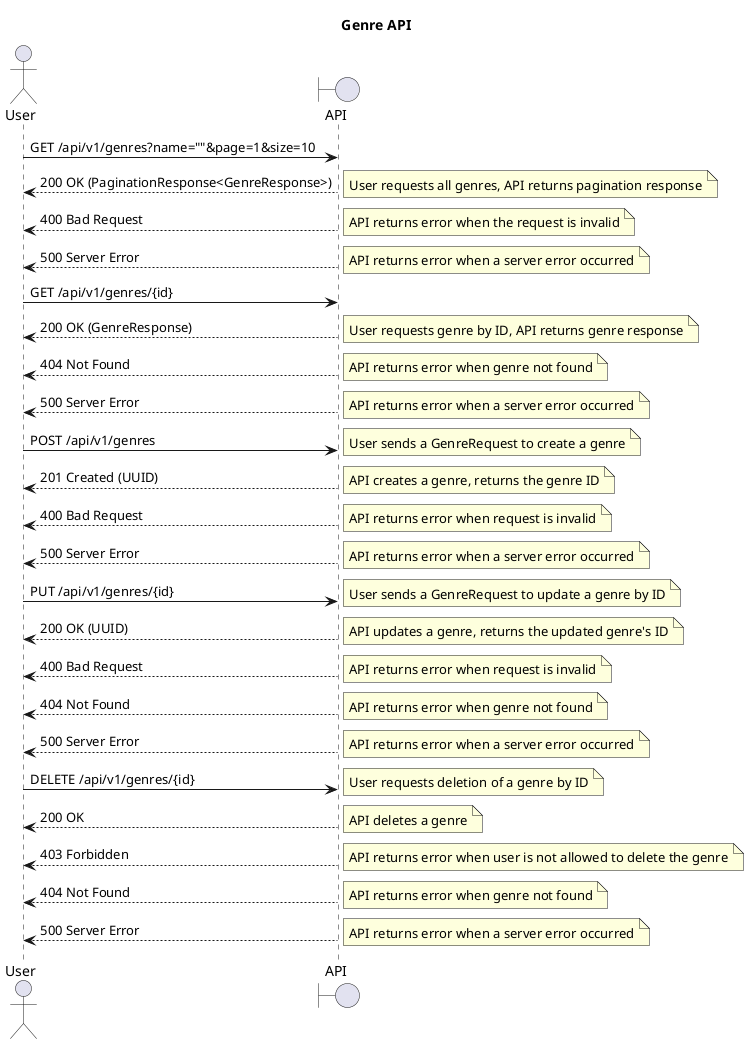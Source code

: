 @startuml
title Genre API

actor User

boundary API

User -> API: GET /api/v1/genres?name=""&page=1&size=10
API --> User: 200 OK (PaginationResponse<GenreResponse>)
note right: User requests all genres, API returns pagination response
API --> User: 400 Bad Request
note right: API returns error when the request is invalid
API --> User: 500 Server Error
note right: API returns error when a server error occurred

User -> API: GET /api/v1/genres/{id}
API --> User: 200 OK (GenreResponse)
note right: User requests genre by ID, API returns genre response
API --> User: 404 Not Found
note right: API returns error when genre not found
API --> User: 500 Server Error
note right: API returns error when a server error occurred

User -> API: POST /api/v1/genres
note right: User sends a GenreRequest to create a genre
API --> User: 201 Created (UUID)
note right: API creates a genre, returns the genre ID
API --> User: 400 Bad Request
note right: API returns error when request is invalid
API --> User: 500 Server Error
note right: API returns error when a server error occurred

User -> API: PUT /api/v1/genres/{id}
note right: User sends a GenreRequest to update a genre by ID
API --> User: 200 OK (UUID)
note right: API updates a genre, returns the updated genre's ID
API --> User: 400 Bad Request
note right: API returns error when request is invalid
API --> User: 404 Not Found
note right: API returns error when genre not found
API --> User: 500 Server Error
note right: API returns error when a server error occurred

User -> API: DELETE /api/v1/genres/{id}
note right: User requests deletion of a genre by ID
API --> User: 200 OK
note right: API deletes a genre
API --> User: 403 Forbidden
note right: API returns error when user is not allowed to delete the genre
API --> User: 404 Not Found
note right: API returns error when genre not found
API --> User: 500 Server Error
note right: API returns error when a server error occurred

@enduml